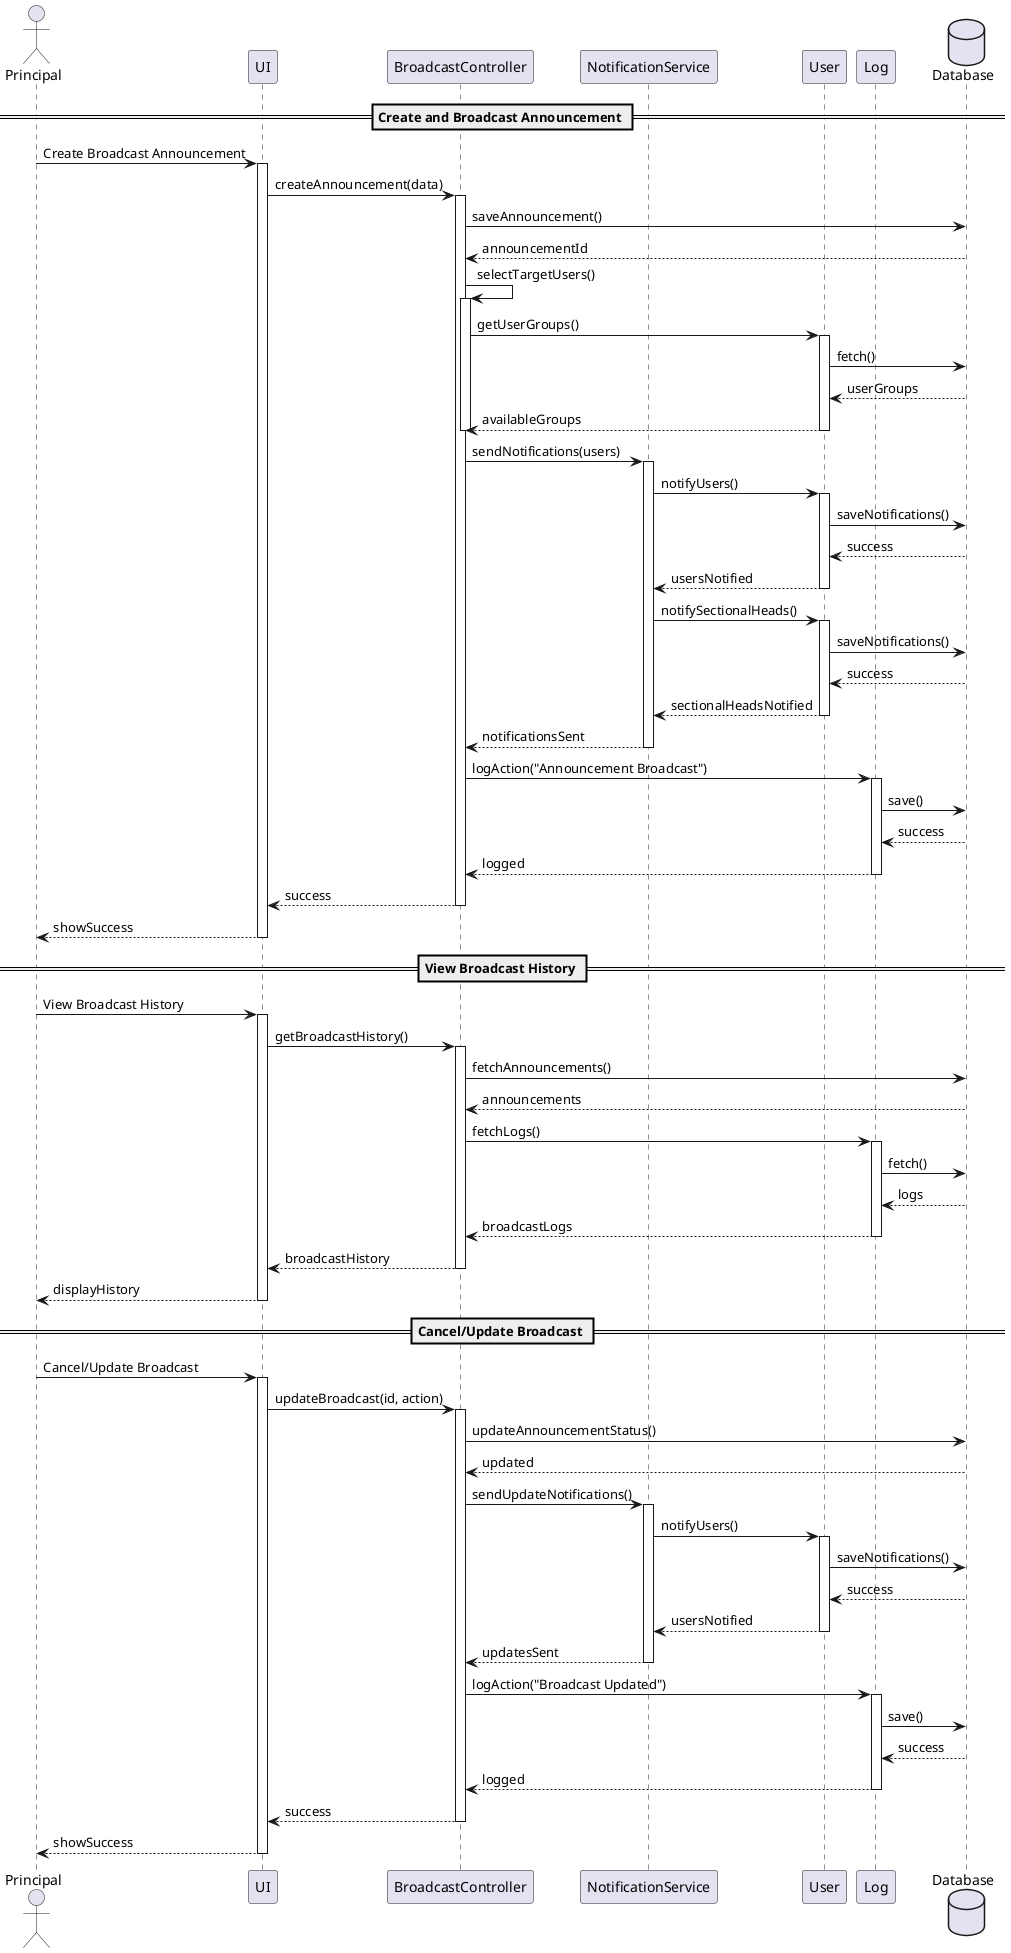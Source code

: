 @startuml Principal Broadcast Management

actor "Principal" as P
participant "UI" as UI
participant "BroadcastController" as BC
participant "NotificationService" as NS
participant "User" as U
participant "Log" as L
database "Database" as DB

== Create and Broadcast Announcement ==
P -> UI: Create Broadcast Announcement
activate UI
UI -> BC: createAnnouncement(data)
activate BC

BC -> DB: saveAnnouncement()
DB --> BC: announcementId

BC -> BC: selectTargetUsers()
activate BC
BC -> U: getUserGroups()
activate U
U -> DB: fetch()
DB --> U: userGroups
U --> BC: availableGroups
deactivate U
deactivate BC

BC -> NS: sendNotifications(users)
activate NS

NS -> U: notifyUsers()
activate U
U -> DB: saveNotifications()
DB --> U: success
U --> NS: usersNotified
deactivate U

NS -> U: notifySectionalHeads()
activate U
U -> DB: saveNotifications()
DB --> U: success
U --> NS: sectionalHeadsNotified
deactivate U

NS --> BC: notificationsSent
deactivate NS

BC -> L: logAction("Announcement Broadcast")
activate L
L -> DB: save()
DB --> L: success
L --> BC: logged
deactivate L

BC --> UI: success
deactivate BC
UI --> P: showSuccess
deactivate UI

== View Broadcast History ==
P -> UI: View Broadcast History
activate UI
UI -> BC: getBroadcastHistory()
activate BC

BC -> DB: fetchAnnouncements()
DB --> BC: announcements

BC -> L: fetchLogs()
activate L
L -> DB: fetch()
DB --> L: logs
L --> BC: broadcastLogs
deactivate L

BC --> UI: broadcastHistory
deactivate BC
UI --> P: displayHistory
deactivate UI

== Cancel/Update Broadcast ==
P -> UI: Cancel/Update Broadcast
activate UI
UI -> BC: updateBroadcast(id, action)
activate BC

BC -> DB: updateAnnouncementStatus()
DB --> BC: updated

BC -> NS: sendUpdateNotifications()
activate NS
NS -> U: notifyUsers()
activate U
U -> DB: saveNotifications()
DB --> U: success
U --> NS: usersNotified
deactivate U
NS --> BC: updatesSent
deactivate NS

BC -> L: logAction("Broadcast Updated")
activate L
L -> DB: save()
DB --> L: success
L --> BC: logged
deactivate L

BC --> UI: success
deactivate BC
UI --> P: showSuccess
deactivate UI

@enduml